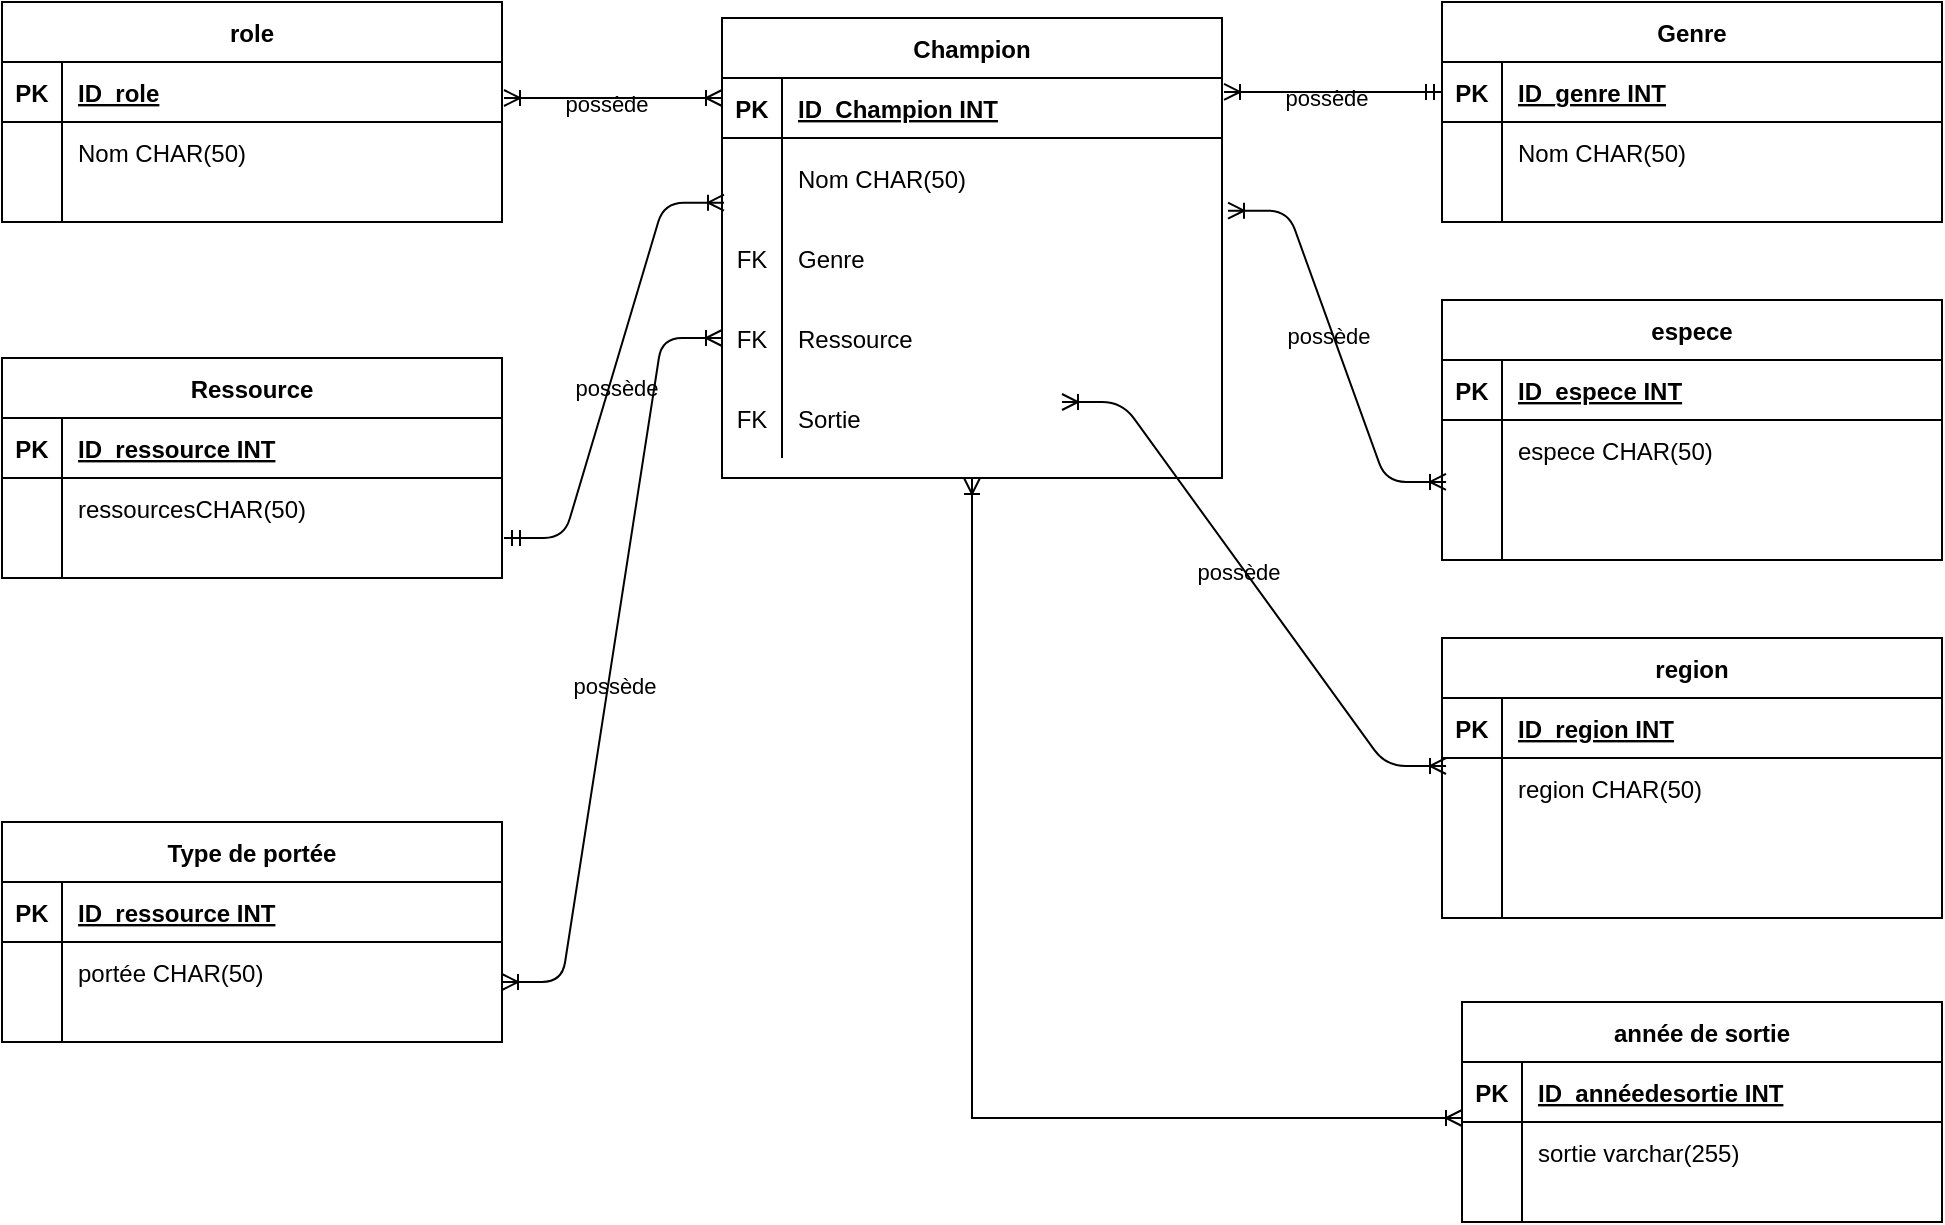 <mxfile version="24.7.17">
  <diagram id="R2lEEEUBdFMjLlhIrx00" name="Page-1">
    <mxGraphModel dx="2282" dy="738" grid="1" gridSize="10" guides="1" tooltips="1" connect="1" arrows="1" fold="1" page="1" pageScale="1" pageWidth="850" pageHeight="1100" math="0" shadow="0" extFonts="Permanent Marker^https://fonts.googleapis.com/css?family=Permanent+Marker">
      <root>
        <mxCell id="0" />
        <mxCell id="1" parent="0" />
        <mxCell id="3SVJaIPHFAbfXtzMchSM-23" value="" style="edgeStyle=entityRelationEdgeStyle;endArrow=ERmandOne;startArrow=ERoneToMany;endFill=0;startFill=0;entryX=0;entryY=0.5;entryDx=0;entryDy=0;labelBackgroundColor=none;fontColor=default;exitX=1.004;exitY=0.233;exitDx=0;exitDy=0;exitPerimeter=0;" parent="1" source="3SVJaIPHFAbfXtzMchSM-39" target="3SVJaIPHFAbfXtzMchSM-26" edge="1">
          <mxGeometry width="100" height="100" relative="1" as="geometry">
            <mxPoint x="230" y="608" as="sourcePoint" />
            <mxPoint x="320" y="638" as="targetPoint" />
            <Array as="points">
              <mxPoint x="320" y="608" />
            </Array>
          </mxGeometry>
        </mxCell>
        <mxCell id="3SVJaIPHFAbfXtzMchSM-24" value="possède" style="edgeLabel;html=1;align=center;verticalAlign=middle;resizable=0;points=[];labelBackgroundColor=none;" parent="3SVJaIPHFAbfXtzMchSM-23" vertex="1" connectable="0">
          <mxGeometry x="-0.067" y="-3" relative="1" as="geometry">
            <mxPoint as="offset" />
          </mxGeometry>
        </mxCell>
        <mxCell id="3SVJaIPHFAbfXtzMchSM-25" value="Genre" style="shape=table;startSize=30;container=1;collapsible=1;childLayout=tableLayout;fixedRows=1;rowLines=0;fontStyle=1;align=center;resizeLast=1;labelBackgroundColor=none;" parent="1" vertex="1">
          <mxGeometry x="320" y="580" width="250" height="110" as="geometry" />
        </mxCell>
        <mxCell id="3SVJaIPHFAbfXtzMchSM-26" value="" style="shape=partialRectangle;collapsible=0;dropTarget=0;pointerEvents=0;fillColor=none;points=[[0,0.5],[1,0.5]];portConstraint=eastwest;top=0;left=0;right=0;bottom=1;labelBackgroundColor=none;" parent="3SVJaIPHFAbfXtzMchSM-25" vertex="1">
          <mxGeometry y="30" width="250" height="30" as="geometry" />
        </mxCell>
        <mxCell id="3SVJaIPHFAbfXtzMchSM-27" value="PK" style="shape=partialRectangle;overflow=hidden;connectable=0;fillColor=none;top=0;left=0;bottom=0;right=0;fontStyle=1;labelBackgroundColor=none;" parent="3SVJaIPHFAbfXtzMchSM-26" vertex="1">
          <mxGeometry width="30" height="30" as="geometry">
            <mxRectangle width="30" height="30" as="alternateBounds" />
          </mxGeometry>
        </mxCell>
        <mxCell id="3SVJaIPHFAbfXtzMchSM-28" value="ID_genre INT" style="shape=partialRectangle;overflow=hidden;connectable=0;fillColor=none;top=0;left=0;bottom=0;right=0;align=left;spacingLeft=6;fontStyle=5;labelBackgroundColor=none;" parent="3SVJaIPHFAbfXtzMchSM-26" vertex="1">
          <mxGeometry x="30" width="220" height="30" as="geometry">
            <mxRectangle width="220" height="30" as="alternateBounds" />
          </mxGeometry>
        </mxCell>
        <mxCell id="3SVJaIPHFAbfXtzMchSM-32" value="" style="shape=partialRectangle;collapsible=0;dropTarget=0;pointerEvents=0;fillColor=none;points=[[0,0.5],[1,0.5]];portConstraint=eastwest;top=0;left=0;right=0;bottom=0;labelBackgroundColor=none;" parent="3SVJaIPHFAbfXtzMchSM-25" vertex="1">
          <mxGeometry y="60" width="250" height="30" as="geometry" />
        </mxCell>
        <mxCell id="3SVJaIPHFAbfXtzMchSM-33" value="" style="shape=partialRectangle;overflow=hidden;connectable=0;fillColor=none;top=0;left=0;bottom=0;right=0;labelBackgroundColor=none;" parent="3SVJaIPHFAbfXtzMchSM-32" vertex="1">
          <mxGeometry width="30" height="30" as="geometry">
            <mxRectangle width="30" height="30" as="alternateBounds" />
          </mxGeometry>
        </mxCell>
        <mxCell id="3SVJaIPHFAbfXtzMchSM-34" value="Nom CHAR(50)" style="shape=partialRectangle;overflow=hidden;connectable=0;fillColor=none;top=0;left=0;bottom=0;right=0;align=left;spacingLeft=6;labelBackgroundColor=none;" parent="3SVJaIPHFAbfXtzMchSM-32" vertex="1">
          <mxGeometry x="30" width="220" height="30" as="geometry">
            <mxRectangle width="220" height="30" as="alternateBounds" />
          </mxGeometry>
        </mxCell>
        <mxCell id="3SVJaIPHFAbfXtzMchSM-35" value="" style="shape=partialRectangle;collapsible=0;dropTarget=0;pointerEvents=0;fillColor=none;points=[[0,0.5],[1,0.5]];portConstraint=eastwest;top=0;left=0;right=0;bottom=0;labelBackgroundColor=none;" parent="3SVJaIPHFAbfXtzMchSM-25" vertex="1">
          <mxGeometry y="90" width="250" height="20" as="geometry" />
        </mxCell>
        <mxCell id="3SVJaIPHFAbfXtzMchSM-36" value="" style="shape=partialRectangle;overflow=hidden;connectable=0;fillColor=none;top=0;left=0;bottom=0;right=0;labelBackgroundColor=none;" parent="3SVJaIPHFAbfXtzMchSM-35" vertex="1">
          <mxGeometry width="30" height="20" as="geometry">
            <mxRectangle width="30" height="20" as="alternateBounds" />
          </mxGeometry>
        </mxCell>
        <mxCell id="3SVJaIPHFAbfXtzMchSM-37" value="" style="shape=partialRectangle;overflow=hidden;connectable=0;fillColor=none;top=0;left=0;bottom=0;right=0;align=left;spacingLeft=6;labelBackgroundColor=none;" parent="3SVJaIPHFAbfXtzMchSM-35" vertex="1">
          <mxGeometry x="30" width="220" height="20" as="geometry">
            <mxRectangle width="220" height="20" as="alternateBounds" />
          </mxGeometry>
        </mxCell>
        <mxCell id="3SVJaIPHFAbfXtzMchSM-38" value="Champion" style="shape=table;startSize=30;container=1;collapsible=1;childLayout=tableLayout;fixedRows=1;rowLines=0;fontStyle=1;align=center;resizeLast=1;labelBackgroundColor=none;" parent="1" vertex="1">
          <mxGeometry x="-40" y="588" width="250" height="230" as="geometry" />
        </mxCell>
        <mxCell id="3SVJaIPHFAbfXtzMchSM-39" value="" style="shape=partialRectangle;collapsible=0;dropTarget=0;pointerEvents=0;fillColor=none;points=[[0,0.5],[1,0.5]];portConstraint=eastwest;top=0;left=0;right=0;bottom=1;labelBackgroundColor=none;" parent="3SVJaIPHFAbfXtzMchSM-38" vertex="1">
          <mxGeometry y="30" width="250" height="30" as="geometry" />
        </mxCell>
        <mxCell id="3SVJaIPHFAbfXtzMchSM-40" value="PK" style="shape=partialRectangle;overflow=hidden;connectable=0;fillColor=none;top=0;left=0;bottom=0;right=0;fontStyle=1;labelBackgroundColor=none;" parent="3SVJaIPHFAbfXtzMchSM-39" vertex="1">
          <mxGeometry width="30" height="30" as="geometry">
            <mxRectangle width="30" height="30" as="alternateBounds" />
          </mxGeometry>
        </mxCell>
        <mxCell id="3SVJaIPHFAbfXtzMchSM-41" value="ID_Champion INT" style="shape=partialRectangle;overflow=hidden;connectable=0;fillColor=none;top=0;left=0;bottom=0;right=0;align=left;spacingLeft=6;fontStyle=5;labelBackgroundColor=none;" parent="3SVJaIPHFAbfXtzMchSM-39" vertex="1">
          <mxGeometry x="30" width="220" height="30" as="geometry">
            <mxRectangle width="220" height="30" as="alternateBounds" />
          </mxGeometry>
        </mxCell>
        <mxCell id="3SVJaIPHFAbfXtzMchSM-45" value="" style="shape=partialRectangle;collapsible=0;dropTarget=0;pointerEvents=0;fillColor=none;points=[[0,0.5],[1,0.5]];portConstraint=eastwest;top=0;left=0;right=0;bottom=0;labelBackgroundColor=none;" parent="3SVJaIPHFAbfXtzMchSM-38" vertex="1">
          <mxGeometry y="60" width="250" height="40" as="geometry" />
        </mxCell>
        <mxCell id="3SVJaIPHFAbfXtzMchSM-46" value="&#xa;&#xa;&#xa;&#xa;" style="shape=partialRectangle;overflow=hidden;connectable=0;fillColor=none;top=0;left=0;bottom=0;right=0;labelBackgroundColor=none;" parent="3SVJaIPHFAbfXtzMchSM-45" vertex="1">
          <mxGeometry width="30" height="40" as="geometry">
            <mxRectangle width="30" height="40" as="alternateBounds" />
          </mxGeometry>
        </mxCell>
        <mxCell id="3SVJaIPHFAbfXtzMchSM-47" value="Nom CHAR(50)" style="shape=partialRectangle;overflow=hidden;connectable=0;fillColor=none;top=0;left=0;bottom=0;right=0;align=left;spacingLeft=6;labelBackgroundColor=none;" parent="3SVJaIPHFAbfXtzMchSM-45" vertex="1">
          <mxGeometry x="30" width="220" height="40" as="geometry">
            <mxRectangle width="220" height="40" as="alternateBounds" />
          </mxGeometry>
        </mxCell>
        <mxCell id="3SVJaIPHFAbfXtzMchSM-150" style="shape=partialRectangle;collapsible=0;dropTarget=0;pointerEvents=0;fillColor=none;points=[[0,0.5],[1,0.5]];portConstraint=eastwest;top=0;left=0;right=0;bottom=0;labelBackgroundColor=none;" parent="3SVJaIPHFAbfXtzMchSM-38" vertex="1">
          <mxGeometry y="100" width="250" height="40" as="geometry" />
        </mxCell>
        <mxCell id="3SVJaIPHFAbfXtzMchSM-151" value="FK" style="shape=partialRectangle;overflow=hidden;connectable=0;fillColor=none;top=0;left=0;bottom=0;right=0;labelBackgroundColor=none;" parent="3SVJaIPHFAbfXtzMchSM-150" vertex="1">
          <mxGeometry width="30" height="40" as="geometry">
            <mxRectangle width="30" height="40" as="alternateBounds" />
          </mxGeometry>
        </mxCell>
        <mxCell id="3SVJaIPHFAbfXtzMchSM-152" value="Genre" style="shape=partialRectangle;overflow=hidden;connectable=0;fillColor=none;top=0;left=0;bottom=0;right=0;align=left;spacingLeft=6;labelBackgroundColor=none;" parent="3SVJaIPHFAbfXtzMchSM-150" vertex="1">
          <mxGeometry x="30" width="220" height="40" as="geometry">
            <mxRectangle width="220" height="40" as="alternateBounds" />
          </mxGeometry>
        </mxCell>
        <mxCell id="3SVJaIPHFAbfXtzMchSM-153" style="shape=partialRectangle;collapsible=0;dropTarget=0;pointerEvents=0;fillColor=none;points=[[0,0.5],[1,0.5]];portConstraint=eastwest;top=0;left=0;right=0;bottom=0;labelBackgroundColor=none;" parent="3SVJaIPHFAbfXtzMchSM-38" vertex="1">
          <mxGeometry y="140" width="250" height="40" as="geometry" />
        </mxCell>
        <mxCell id="3SVJaIPHFAbfXtzMchSM-154" value="FK" style="shape=partialRectangle;overflow=hidden;connectable=0;fillColor=none;top=0;left=0;bottom=0;right=0;labelBackgroundColor=none;" parent="3SVJaIPHFAbfXtzMchSM-153" vertex="1">
          <mxGeometry width="30" height="40" as="geometry">
            <mxRectangle width="30" height="40" as="alternateBounds" />
          </mxGeometry>
        </mxCell>
        <mxCell id="3SVJaIPHFAbfXtzMchSM-155" value="Ressource" style="shape=partialRectangle;overflow=hidden;connectable=0;fillColor=none;top=0;left=0;bottom=0;right=0;align=left;spacingLeft=6;labelBackgroundColor=none;" parent="3SVJaIPHFAbfXtzMchSM-153" vertex="1">
          <mxGeometry x="30" width="220" height="40" as="geometry">
            <mxRectangle width="220" height="40" as="alternateBounds" />
          </mxGeometry>
        </mxCell>
        <mxCell id="3SVJaIPHFAbfXtzMchSM-173" style="shape=partialRectangle;collapsible=0;dropTarget=0;pointerEvents=0;fillColor=none;points=[[0,0.5],[1,0.5]];portConstraint=eastwest;top=0;left=0;right=0;bottom=0;labelBackgroundColor=none;" parent="3SVJaIPHFAbfXtzMchSM-38" vertex="1">
          <mxGeometry y="180" width="250" height="40" as="geometry" />
        </mxCell>
        <mxCell id="3SVJaIPHFAbfXtzMchSM-174" value="FK" style="shape=partialRectangle;overflow=hidden;connectable=0;fillColor=none;top=0;left=0;bottom=0;right=0;labelBackgroundColor=none;" parent="3SVJaIPHFAbfXtzMchSM-173" vertex="1">
          <mxGeometry width="30" height="40" as="geometry">
            <mxRectangle width="30" height="40" as="alternateBounds" />
          </mxGeometry>
        </mxCell>
        <mxCell id="3SVJaIPHFAbfXtzMchSM-175" value="Sortie" style="shape=partialRectangle;overflow=hidden;connectable=0;fillColor=none;top=0;left=0;bottom=0;right=0;align=left;spacingLeft=6;labelBackgroundColor=none;" parent="3SVJaIPHFAbfXtzMchSM-173" vertex="1">
          <mxGeometry x="30" width="220" height="40" as="geometry">
            <mxRectangle width="220" height="40" as="alternateBounds" />
          </mxGeometry>
        </mxCell>
        <mxCell id="3SVJaIPHFAbfXtzMchSM-69" value="espece" style="shape=table;startSize=30;container=1;collapsible=1;childLayout=tableLayout;fixedRows=1;rowLines=0;fontStyle=1;align=center;resizeLast=1;labelBackgroundColor=none;" parent="1" vertex="1">
          <mxGeometry x="320" y="729" width="250" height="130" as="geometry" />
        </mxCell>
        <mxCell id="3SVJaIPHFAbfXtzMchSM-70" value="" style="shape=partialRectangle;collapsible=0;dropTarget=0;pointerEvents=0;fillColor=none;points=[[0,0.5],[1,0.5]];portConstraint=eastwest;top=0;left=0;right=0;bottom=1;labelBackgroundColor=none;" parent="3SVJaIPHFAbfXtzMchSM-69" vertex="1">
          <mxGeometry y="30" width="250" height="30" as="geometry" />
        </mxCell>
        <mxCell id="3SVJaIPHFAbfXtzMchSM-71" value="PK" style="shape=partialRectangle;overflow=hidden;connectable=0;fillColor=none;top=0;left=0;bottom=0;right=0;fontStyle=1;labelBackgroundColor=none;" parent="3SVJaIPHFAbfXtzMchSM-70" vertex="1">
          <mxGeometry width="30" height="30" as="geometry">
            <mxRectangle width="30" height="30" as="alternateBounds" />
          </mxGeometry>
        </mxCell>
        <mxCell id="3SVJaIPHFAbfXtzMchSM-72" value="ID_espece INT" style="shape=partialRectangle;overflow=hidden;connectable=0;fillColor=none;top=0;left=0;bottom=0;right=0;align=left;spacingLeft=6;fontStyle=5;labelBackgroundColor=none;" parent="3SVJaIPHFAbfXtzMchSM-70" vertex="1">
          <mxGeometry x="30" width="220" height="30" as="geometry">
            <mxRectangle width="220" height="30" as="alternateBounds" />
          </mxGeometry>
        </mxCell>
        <mxCell id="3SVJaIPHFAbfXtzMchSM-76" value="" style="shape=partialRectangle;collapsible=0;dropTarget=0;pointerEvents=0;fillColor=none;points=[[0,0.5],[1,0.5]];portConstraint=eastwest;top=0;left=0;right=0;bottom=0;labelBackgroundColor=none;" parent="3SVJaIPHFAbfXtzMchSM-69" vertex="1">
          <mxGeometry y="60" width="250" height="30" as="geometry" />
        </mxCell>
        <mxCell id="3SVJaIPHFAbfXtzMchSM-77" value="" style="shape=partialRectangle;overflow=hidden;connectable=0;fillColor=none;top=0;left=0;bottom=0;right=0;labelBackgroundColor=none;" parent="3SVJaIPHFAbfXtzMchSM-76" vertex="1">
          <mxGeometry width="30" height="30" as="geometry">
            <mxRectangle width="30" height="30" as="alternateBounds" />
          </mxGeometry>
        </mxCell>
        <mxCell id="3SVJaIPHFAbfXtzMchSM-78" value="espece CHAR(50)" style="shape=partialRectangle;overflow=hidden;connectable=0;fillColor=none;top=0;left=0;bottom=0;right=0;align=left;spacingLeft=6;labelBackgroundColor=none;" parent="3SVJaIPHFAbfXtzMchSM-76" vertex="1">
          <mxGeometry x="30" width="220" height="30" as="geometry">
            <mxRectangle width="220" height="30" as="alternateBounds" />
          </mxGeometry>
        </mxCell>
        <mxCell id="3SVJaIPHFAbfXtzMchSM-79" value="" style="shape=partialRectangle;collapsible=0;dropTarget=0;pointerEvents=0;fillColor=none;points=[[0,0.5],[1,0.5]];portConstraint=eastwest;top=0;left=0;right=0;bottom=0;labelBackgroundColor=none;" parent="3SVJaIPHFAbfXtzMchSM-69" vertex="1">
          <mxGeometry y="90" width="250" height="20" as="geometry" />
        </mxCell>
        <mxCell id="3SVJaIPHFAbfXtzMchSM-80" value="" style="shape=partialRectangle;overflow=hidden;connectable=0;fillColor=none;top=0;left=0;bottom=0;right=0;labelBackgroundColor=none;" parent="3SVJaIPHFAbfXtzMchSM-79" vertex="1">
          <mxGeometry width="30" height="20" as="geometry">
            <mxRectangle width="30" height="20" as="alternateBounds" />
          </mxGeometry>
        </mxCell>
        <mxCell id="3SVJaIPHFAbfXtzMchSM-81" value="" style="shape=partialRectangle;overflow=hidden;connectable=0;fillColor=none;top=0;left=0;bottom=0;right=0;align=left;spacingLeft=6;labelBackgroundColor=none;" parent="3SVJaIPHFAbfXtzMchSM-79" vertex="1">
          <mxGeometry x="30" width="220" height="20" as="geometry">
            <mxRectangle width="220" height="20" as="alternateBounds" />
          </mxGeometry>
        </mxCell>
        <mxCell id="3SVJaIPHFAbfXtzMchSM-82" value="" style="shape=partialRectangle;collapsible=0;dropTarget=0;pointerEvents=0;fillColor=none;points=[[0,0.5],[1,0.5]];portConstraint=eastwest;top=0;left=0;right=0;bottom=0;labelBackgroundColor=none;" parent="3SVJaIPHFAbfXtzMchSM-69" vertex="1">
          <mxGeometry y="110" width="250" height="20" as="geometry" />
        </mxCell>
        <mxCell id="3SVJaIPHFAbfXtzMchSM-83" value="" style="shape=partialRectangle;overflow=hidden;connectable=0;fillColor=none;top=0;left=0;bottom=0;right=0;labelBackgroundColor=none;" parent="3SVJaIPHFAbfXtzMchSM-82" vertex="1">
          <mxGeometry width="30" height="20" as="geometry">
            <mxRectangle width="30" height="20" as="alternateBounds" />
          </mxGeometry>
        </mxCell>
        <mxCell id="3SVJaIPHFAbfXtzMchSM-84" value="" style="shape=partialRectangle;overflow=hidden;connectable=0;fillColor=none;top=0;left=0;bottom=0;right=0;align=left;spacingLeft=6;labelBackgroundColor=none;" parent="3SVJaIPHFAbfXtzMchSM-82" vertex="1">
          <mxGeometry x="30" width="220" height="20" as="geometry">
            <mxRectangle width="220" height="20" as="alternateBounds" />
          </mxGeometry>
        </mxCell>
        <mxCell id="3SVJaIPHFAbfXtzMchSM-85" value="" style="edgeStyle=entityRelationEdgeStyle;endArrow=ERoneToMany;startArrow=ERoneToMany;endFill=0;startFill=0;entryX=0.008;entryY=1.033;entryDx=0;entryDy=0;labelBackgroundColor=none;fontColor=default;exitX=1.012;exitY=-0.092;exitDx=0;exitDy=0;exitPerimeter=0;entryPerimeter=0;" parent="1" source="3SVJaIPHFAbfXtzMchSM-150" edge="1">
          <mxGeometry width="100" height="100" relative="1" as="geometry">
            <mxPoint x="209" y="819" as="sourcePoint" />
            <mxPoint x="322" y="819.99" as="targetPoint" />
            <Array as="points">
              <mxPoint x="320" y="823" />
            </Array>
          </mxGeometry>
        </mxCell>
        <mxCell id="3SVJaIPHFAbfXtzMchSM-86" value="possède" style="edgeLabel;html=1;align=center;verticalAlign=middle;resizable=0;points=[];labelBackgroundColor=none;" parent="3SVJaIPHFAbfXtzMchSM-85" vertex="1" connectable="0">
          <mxGeometry x="-0.067" y="-3" relative="1" as="geometry">
            <mxPoint as="offset" />
          </mxGeometry>
        </mxCell>
        <mxCell id="3SVJaIPHFAbfXtzMchSM-87" value="region" style="shape=table;startSize=30;container=1;collapsible=1;childLayout=tableLayout;fixedRows=1;rowLines=0;fontStyle=1;align=center;resizeLast=1;labelBackgroundColor=none;" parent="1" vertex="1">
          <mxGeometry x="320" y="898" width="250" height="140" as="geometry" />
        </mxCell>
        <mxCell id="3SVJaIPHFAbfXtzMchSM-88" value="" style="shape=partialRectangle;collapsible=0;dropTarget=0;pointerEvents=0;fillColor=none;points=[[0,0.5],[1,0.5]];portConstraint=eastwest;top=0;left=0;right=0;bottom=1;labelBackgroundColor=none;" parent="3SVJaIPHFAbfXtzMchSM-87" vertex="1">
          <mxGeometry y="30" width="250" height="30" as="geometry" />
        </mxCell>
        <mxCell id="3SVJaIPHFAbfXtzMchSM-89" value="PK" style="shape=partialRectangle;overflow=hidden;connectable=0;fillColor=none;top=0;left=0;bottom=0;right=0;fontStyle=1;labelBackgroundColor=none;" parent="3SVJaIPHFAbfXtzMchSM-88" vertex="1">
          <mxGeometry width="30" height="30" as="geometry">
            <mxRectangle width="30" height="30" as="alternateBounds" />
          </mxGeometry>
        </mxCell>
        <mxCell id="3SVJaIPHFAbfXtzMchSM-90" value="ID_region INT" style="shape=partialRectangle;overflow=hidden;connectable=0;fillColor=none;top=0;left=0;bottom=0;right=0;align=left;spacingLeft=6;fontStyle=5;labelBackgroundColor=none;" parent="3SVJaIPHFAbfXtzMchSM-88" vertex="1">
          <mxGeometry x="30" width="220" height="30" as="geometry">
            <mxRectangle width="220" height="30" as="alternateBounds" />
          </mxGeometry>
        </mxCell>
        <mxCell id="3SVJaIPHFAbfXtzMchSM-94" value="" style="shape=partialRectangle;collapsible=0;dropTarget=0;pointerEvents=0;fillColor=none;points=[[0,0.5],[1,0.5]];portConstraint=eastwest;top=0;left=0;right=0;bottom=0;labelBackgroundColor=none;" parent="3SVJaIPHFAbfXtzMchSM-87" vertex="1">
          <mxGeometry y="60" width="250" height="30" as="geometry" />
        </mxCell>
        <mxCell id="3SVJaIPHFAbfXtzMchSM-95" value="" style="shape=partialRectangle;overflow=hidden;connectable=0;fillColor=none;top=0;left=0;bottom=0;right=0;labelBackgroundColor=none;" parent="3SVJaIPHFAbfXtzMchSM-94" vertex="1">
          <mxGeometry width="30" height="30" as="geometry">
            <mxRectangle width="30" height="30" as="alternateBounds" />
          </mxGeometry>
        </mxCell>
        <mxCell id="3SVJaIPHFAbfXtzMchSM-96" value="region CHAR(50)" style="shape=partialRectangle;overflow=hidden;connectable=0;fillColor=none;top=0;left=0;bottom=0;right=0;align=left;spacingLeft=6;labelBackgroundColor=none;" parent="3SVJaIPHFAbfXtzMchSM-94" vertex="1">
          <mxGeometry x="30" width="220" height="30" as="geometry">
            <mxRectangle width="220" height="30" as="alternateBounds" />
          </mxGeometry>
        </mxCell>
        <mxCell id="3SVJaIPHFAbfXtzMchSM-97" value="" style="shape=partialRectangle;collapsible=0;dropTarget=0;pointerEvents=0;fillColor=none;points=[[0,0.5],[1,0.5]];portConstraint=eastwest;top=0;left=0;right=0;bottom=0;labelBackgroundColor=none;" parent="3SVJaIPHFAbfXtzMchSM-87" vertex="1">
          <mxGeometry y="90" width="250" height="30" as="geometry" />
        </mxCell>
        <mxCell id="3SVJaIPHFAbfXtzMchSM-98" value="" style="shape=partialRectangle;overflow=hidden;connectable=0;fillColor=none;top=0;left=0;bottom=0;right=0;labelBackgroundColor=none;" parent="3SVJaIPHFAbfXtzMchSM-97" vertex="1">
          <mxGeometry width="30" height="30" as="geometry">
            <mxRectangle width="30" height="30" as="alternateBounds" />
          </mxGeometry>
        </mxCell>
        <mxCell id="3SVJaIPHFAbfXtzMchSM-99" value="" style="shape=partialRectangle;overflow=hidden;connectable=0;fillColor=none;top=0;left=0;bottom=0;right=0;align=left;spacingLeft=6;labelBackgroundColor=none;" parent="3SVJaIPHFAbfXtzMchSM-97" vertex="1">
          <mxGeometry x="30" width="220" height="30" as="geometry">
            <mxRectangle width="220" height="30" as="alternateBounds" />
          </mxGeometry>
        </mxCell>
        <mxCell id="3SVJaIPHFAbfXtzMchSM-100" value="" style="shape=partialRectangle;collapsible=0;dropTarget=0;pointerEvents=0;fillColor=none;points=[[0,0.5],[1,0.5]];portConstraint=eastwest;top=0;left=0;right=0;bottom=0;labelBackgroundColor=none;" parent="3SVJaIPHFAbfXtzMchSM-87" vertex="1">
          <mxGeometry y="120" width="250" height="20" as="geometry" />
        </mxCell>
        <mxCell id="3SVJaIPHFAbfXtzMchSM-101" value="" style="shape=partialRectangle;overflow=hidden;connectable=0;fillColor=none;top=0;left=0;bottom=0;right=0;labelBackgroundColor=none;" parent="3SVJaIPHFAbfXtzMchSM-100" vertex="1">
          <mxGeometry width="30" height="20" as="geometry">
            <mxRectangle width="30" height="20" as="alternateBounds" />
          </mxGeometry>
        </mxCell>
        <mxCell id="3SVJaIPHFAbfXtzMchSM-102" value="" style="shape=partialRectangle;overflow=hidden;connectable=0;fillColor=none;top=0;left=0;bottom=0;right=0;align=left;spacingLeft=6;labelBackgroundColor=none;" parent="3SVJaIPHFAbfXtzMchSM-100" vertex="1">
          <mxGeometry x="30" width="220" height="20" as="geometry">
            <mxRectangle width="220" height="20" as="alternateBounds" />
          </mxGeometry>
        </mxCell>
        <mxCell id="3SVJaIPHFAbfXtzMchSM-103" value="" style="edgeStyle=entityRelationEdgeStyle;endArrow=ERoneToMany;startArrow=ERoneToMany;endFill=0;startFill=0;entryX=0.012;entryY=0.1;entryDx=0;entryDy=0;labelBackgroundColor=none;fontColor=default;entryPerimeter=0;" parent="1" edge="1">
          <mxGeometry width="100" height="100" relative="1" as="geometry">
            <mxPoint x="130" y="780" as="sourcePoint" />
            <mxPoint x="322" y="962" as="targetPoint" />
            <Array as="points">
              <mxPoint x="140" y="820" />
              <mxPoint x="309" y="956" />
              <mxPoint x="170" y="870" />
              <mxPoint x="140" y="880" />
            </Array>
          </mxGeometry>
        </mxCell>
        <mxCell id="3SVJaIPHFAbfXtzMchSM-104" value="possède" style="edgeLabel;html=1;align=center;verticalAlign=middle;resizable=0;points=[];labelBackgroundColor=none;" parent="3SVJaIPHFAbfXtzMchSM-103" vertex="1" connectable="0">
          <mxGeometry x="-0.067" y="-3" relative="1" as="geometry">
            <mxPoint as="offset" />
          </mxGeometry>
        </mxCell>
        <mxCell id="3SVJaIPHFAbfXtzMchSM-105" value="" style="edgeStyle=orthogonalEdgeStyle;rounded=0;orthogonalLoop=1;jettySize=auto;html=1;endArrow=ERoneToMany;endFill=0;startArrow=ERoneToMany;startFill=0;entryX=0.5;entryY=1;entryDx=0;entryDy=0;" parent="1" source="3SVJaIPHFAbfXtzMchSM-107" target="3SVJaIPHFAbfXtzMchSM-38" edge="1">
          <mxGeometry relative="1" as="geometry">
            <Array as="points">
              <mxPoint x="85" y="1138" />
            </Array>
          </mxGeometry>
        </mxCell>
        <mxCell id="3SVJaIPHFAbfXtzMchSM-107" value="année de sortie" style="shape=table;startSize=30;container=1;collapsible=1;childLayout=tableLayout;fixedRows=1;rowLines=0;fontStyle=1;align=center;resizeLast=1;labelBackgroundColor=none;" parent="1" vertex="1">
          <mxGeometry x="330" y="1080" width="240" height="110" as="geometry" />
        </mxCell>
        <mxCell id="3SVJaIPHFAbfXtzMchSM-108" value="" style="shape=partialRectangle;collapsible=0;dropTarget=0;pointerEvents=0;fillColor=none;points=[[0,0.5],[1,0.5]];portConstraint=eastwest;top=0;left=0;right=0;bottom=1;labelBackgroundColor=none;" parent="3SVJaIPHFAbfXtzMchSM-107" vertex="1">
          <mxGeometry y="30" width="240" height="30" as="geometry" />
        </mxCell>
        <mxCell id="3SVJaIPHFAbfXtzMchSM-109" value="PK" style="shape=partialRectangle;overflow=hidden;connectable=0;fillColor=none;top=0;left=0;bottom=0;right=0;fontStyle=1;labelBackgroundColor=none;" parent="3SVJaIPHFAbfXtzMchSM-108" vertex="1">
          <mxGeometry width="30" height="30" as="geometry">
            <mxRectangle width="30" height="30" as="alternateBounds" />
          </mxGeometry>
        </mxCell>
        <mxCell id="3SVJaIPHFAbfXtzMchSM-110" value="ID_annéedesortie INT" style="shape=partialRectangle;overflow=hidden;connectable=0;fillColor=none;top=0;left=0;bottom=0;right=0;align=left;spacingLeft=6;fontStyle=5;labelBackgroundColor=none;" parent="3SVJaIPHFAbfXtzMchSM-108" vertex="1">
          <mxGeometry x="30" width="210" height="30" as="geometry">
            <mxRectangle width="210" height="30" as="alternateBounds" />
          </mxGeometry>
        </mxCell>
        <mxCell id="3SVJaIPHFAbfXtzMchSM-114" value="" style="shape=partialRectangle;collapsible=0;dropTarget=0;pointerEvents=0;fillColor=none;points=[[0,0.5],[1,0.5]];portConstraint=eastwest;top=0;left=0;right=0;bottom=0;labelBackgroundColor=none;" parent="3SVJaIPHFAbfXtzMchSM-107" vertex="1">
          <mxGeometry y="60" width="240" height="30" as="geometry" />
        </mxCell>
        <mxCell id="3SVJaIPHFAbfXtzMchSM-115" value="" style="shape=partialRectangle;overflow=hidden;connectable=0;fillColor=none;top=0;left=0;bottom=0;right=0;labelBackgroundColor=none;" parent="3SVJaIPHFAbfXtzMchSM-114" vertex="1">
          <mxGeometry width="30" height="30" as="geometry">
            <mxRectangle width="30" height="30" as="alternateBounds" />
          </mxGeometry>
        </mxCell>
        <mxCell id="3SVJaIPHFAbfXtzMchSM-116" value="sortie varchar(255)" style="shape=partialRectangle;overflow=hidden;connectable=0;fillColor=none;top=0;left=0;bottom=0;right=0;align=left;spacingLeft=6;labelBackgroundColor=none;" parent="3SVJaIPHFAbfXtzMchSM-114" vertex="1">
          <mxGeometry x="30" width="210" height="30" as="geometry">
            <mxRectangle width="210" height="30" as="alternateBounds" />
          </mxGeometry>
        </mxCell>
        <mxCell id="3SVJaIPHFAbfXtzMchSM-117" value="" style="shape=partialRectangle;collapsible=0;dropTarget=0;pointerEvents=0;fillColor=none;points=[[0,0.5],[1,0.5]];portConstraint=eastwest;top=0;left=0;right=0;bottom=0;labelBackgroundColor=none;" parent="3SVJaIPHFAbfXtzMchSM-107" vertex="1">
          <mxGeometry y="90" width="240" height="20" as="geometry" />
        </mxCell>
        <mxCell id="3SVJaIPHFAbfXtzMchSM-118" value="" style="shape=partialRectangle;overflow=hidden;connectable=0;fillColor=none;top=0;left=0;bottom=0;right=0;labelBackgroundColor=none;" parent="3SVJaIPHFAbfXtzMchSM-117" vertex="1">
          <mxGeometry width="30" height="20" as="geometry">
            <mxRectangle width="30" height="20" as="alternateBounds" />
          </mxGeometry>
        </mxCell>
        <mxCell id="3SVJaIPHFAbfXtzMchSM-119" value="" style="shape=partialRectangle;overflow=hidden;connectable=0;fillColor=none;top=0;left=0;bottom=0;right=0;align=left;spacingLeft=6;labelBackgroundColor=none;" parent="3SVJaIPHFAbfXtzMchSM-117" vertex="1">
          <mxGeometry x="30" width="210" height="20" as="geometry">
            <mxRectangle width="210" height="20" as="alternateBounds" />
          </mxGeometry>
        </mxCell>
        <mxCell id="3SVJaIPHFAbfXtzMchSM-120" value="role" style="shape=table;startSize=30;container=1;collapsible=1;childLayout=tableLayout;fixedRows=1;rowLines=0;fontStyle=1;align=center;resizeLast=1;labelBackgroundColor=none;" parent="1" vertex="1">
          <mxGeometry x="-400" y="580" width="250" height="110" as="geometry" />
        </mxCell>
        <mxCell id="3SVJaIPHFAbfXtzMchSM-121" value="" style="shape=partialRectangle;collapsible=0;dropTarget=0;pointerEvents=0;fillColor=none;points=[[0,0.5],[1,0.5]];portConstraint=eastwest;top=0;left=0;right=0;bottom=1;labelBackgroundColor=none;" parent="3SVJaIPHFAbfXtzMchSM-120" vertex="1">
          <mxGeometry y="30" width="250" height="30" as="geometry" />
        </mxCell>
        <mxCell id="3SVJaIPHFAbfXtzMchSM-122" value="PK" style="shape=partialRectangle;overflow=hidden;connectable=0;fillColor=none;top=0;left=0;bottom=0;right=0;fontStyle=1;labelBackgroundColor=none;" parent="3SVJaIPHFAbfXtzMchSM-121" vertex="1">
          <mxGeometry width="30" height="30" as="geometry">
            <mxRectangle width="30" height="30" as="alternateBounds" />
          </mxGeometry>
        </mxCell>
        <mxCell id="3SVJaIPHFAbfXtzMchSM-123" value="ID_role" style="shape=partialRectangle;overflow=hidden;connectable=0;fillColor=none;top=0;left=0;bottom=0;right=0;align=left;spacingLeft=6;fontStyle=5;labelBackgroundColor=none;" parent="3SVJaIPHFAbfXtzMchSM-121" vertex="1">
          <mxGeometry x="30" width="220" height="30" as="geometry">
            <mxRectangle width="220" height="30" as="alternateBounds" />
          </mxGeometry>
        </mxCell>
        <mxCell id="3SVJaIPHFAbfXtzMchSM-127" value="" style="shape=partialRectangle;collapsible=0;dropTarget=0;pointerEvents=0;fillColor=none;points=[[0,0.5],[1,0.5]];portConstraint=eastwest;top=0;left=0;right=0;bottom=0;labelBackgroundColor=none;" parent="3SVJaIPHFAbfXtzMchSM-120" vertex="1">
          <mxGeometry y="60" width="250" height="30" as="geometry" />
        </mxCell>
        <mxCell id="3SVJaIPHFAbfXtzMchSM-128" value="" style="shape=partialRectangle;overflow=hidden;connectable=0;fillColor=none;top=0;left=0;bottom=0;right=0;labelBackgroundColor=none;" parent="3SVJaIPHFAbfXtzMchSM-127" vertex="1">
          <mxGeometry width="30" height="30" as="geometry">
            <mxRectangle width="30" height="30" as="alternateBounds" />
          </mxGeometry>
        </mxCell>
        <mxCell id="3SVJaIPHFAbfXtzMchSM-129" value="Nom CHAR(50)" style="shape=partialRectangle;overflow=hidden;connectable=0;fillColor=none;top=0;left=0;bottom=0;right=0;align=left;spacingLeft=6;labelBackgroundColor=none;" parent="3SVJaIPHFAbfXtzMchSM-127" vertex="1">
          <mxGeometry x="30" width="220" height="30" as="geometry">
            <mxRectangle width="220" height="30" as="alternateBounds" />
          </mxGeometry>
        </mxCell>
        <mxCell id="3SVJaIPHFAbfXtzMchSM-130" value="" style="shape=partialRectangle;collapsible=0;dropTarget=0;pointerEvents=0;fillColor=none;points=[[0,0.5],[1,0.5]];portConstraint=eastwest;top=0;left=0;right=0;bottom=0;labelBackgroundColor=none;" parent="3SVJaIPHFAbfXtzMchSM-120" vertex="1">
          <mxGeometry y="90" width="250" height="20" as="geometry" />
        </mxCell>
        <mxCell id="3SVJaIPHFAbfXtzMchSM-131" value="" style="shape=partialRectangle;overflow=hidden;connectable=0;fillColor=none;top=0;left=0;bottom=0;right=0;labelBackgroundColor=none;" parent="3SVJaIPHFAbfXtzMchSM-130" vertex="1">
          <mxGeometry width="30" height="20" as="geometry">
            <mxRectangle width="30" height="20" as="alternateBounds" />
          </mxGeometry>
        </mxCell>
        <mxCell id="3SVJaIPHFAbfXtzMchSM-132" value="" style="shape=partialRectangle;overflow=hidden;connectable=0;fillColor=none;top=0;left=0;bottom=0;right=0;align=left;spacingLeft=6;labelBackgroundColor=none;" parent="3SVJaIPHFAbfXtzMchSM-130" vertex="1">
          <mxGeometry x="30" width="220" height="20" as="geometry">
            <mxRectangle width="220" height="20" as="alternateBounds" />
          </mxGeometry>
        </mxCell>
        <mxCell id="3SVJaIPHFAbfXtzMchSM-133" value="" style="edgeStyle=entityRelationEdgeStyle;endArrow=ERoneToMany;startArrow=ERoneToMany;endFill=0;startFill=0;entryX=0;entryY=0.5;entryDx=0;entryDy=0;labelBackgroundColor=none;fontColor=default;exitX=1.004;exitY=0.233;exitDx=0;exitDy=0;exitPerimeter=0;" parent="1" edge="1">
          <mxGeometry width="100" height="100" relative="1" as="geometry">
            <mxPoint x="-149" y="628" as="sourcePoint" />
            <mxPoint x="-40" y="628" as="targetPoint" />
            <Array as="points">
              <mxPoint x="-40" y="611" />
            </Array>
          </mxGeometry>
        </mxCell>
        <mxCell id="3SVJaIPHFAbfXtzMchSM-134" value="possède" style="edgeLabel;html=1;align=center;verticalAlign=middle;resizable=0;points=[];labelBackgroundColor=none;" parent="3SVJaIPHFAbfXtzMchSM-133" vertex="1" connectable="0">
          <mxGeometry x="-0.067" y="-3" relative="1" as="geometry">
            <mxPoint as="offset" />
          </mxGeometry>
        </mxCell>
        <mxCell id="3SVJaIPHFAbfXtzMchSM-135" value="Ressource" style="shape=table;startSize=30;container=1;collapsible=1;childLayout=tableLayout;fixedRows=1;rowLines=0;fontStyle=1;align=center;resizeLast=1;labelBackgroundColor=none;" parent="1" vertex="1">
          <mxGeometry x="-400" y="758" width="250" height="110" as="geometry" />
        </mxCell>
        <mxCell id="3SVJaIPHFAbfXtzMchSM-136" value="" style="shape=partialRectangle;collapsible=0;dropTarget=0;pointerEvents=0;fillColor=none;points=[[0,0.5],[1,0.5]];portConstraint=eastwest;top=0;left=0;right=0;bottom=1;labelBackgroundColor=none;" parent="3SVJaIPHFAbfXtzMchSM-135" vertex="1">
          <mxGeometry y="30" width="250" height="30" as="geometry" />
        </mxCell>
        <mxCell id="3SVJaIPHFAbfXtzMchSM-137" value="PK" style="shape=partialRectangle;overflow=hidden;connectable=0;fillColor=none;top=0;left=0;bottom=0;right=0;fontStyle=1;labelBackgroundColor=none;" parent="3SVJaIPHFAbfXtzMchSM-136" vertex="1">
          <mxGeometry width="30" height="30" as="geometry">
            <mxRectangle width="30" height="30" as="alternateBounds" />
          </mxGeometry>
        </mxCell>
        <mxCell id="3SVJaIPHFAbfXtzMchSM-138" value="ID_ressource INT" style="shape=partialRectangle;overflow=hidden;connectable=0;fillColor=none;top=0;left=0;bottom=0;right=0;align=left;spacingLeft=6;fontStyle=5;labelBackgroundColor=none;" parent="3SVJaIPHFAbfXtzMchSM-136" vertex="1">
          <mxGeometry x="30" width="220" height="30" as="geometry">
            <mxRectangle width="220" height="30" as="alternateBounds" />
          </mxGeometry>
        </mxCell>
        <mxCell id="3SVJaIPHFAbfXtzMchSM-142" value="" style="shape=partialRectangle;collapsible=0;dropTarget=0;pointerEvents=0;fillColor=none;points=[[0,0.5],[1,0.5]];portConstraint=eastwest;top=0;left=0;right=0;bottom=0;labelBackgroundColor=none;" parent="3SVJaIPHFAbfXtzMchSM-135" vertex="1">
          <mxGeometry y="60" width="250" height="30" as="geometry" />
        </mxCell>
        <mxCell id="3SVJaIPHFAbfXtzMchSM-143" value="" style="shape=partialRectangle;overflow=hidden;connectable=0;fillColor=none;top=0;left=0;bottom=0;right=0;labelBackgroundColor=none;" parent="3SVJaIPHFAbfXtzMchSM-142" vertex="1">
          <mxGeometry width="30" height="30" as="geometry">
            <mxRectangle width="30" height="30" as="alternateBounds" />
          </mxGeometry>
        </mxCell>
        <mxCell id="3SVJaIPHFAbfXtzMchSM-144" value="ressourcesCHAR(50)" style="shape=partialRectangle;overflow=hidden;connectable=0;fillColor=none;top=0;left=0;bottom=0;right=0;align=left;spacingLeft=6;labelBackgroundColor=none;" parent="3SVJaIPHFAbfXtzMchSM-142" vertex="1">
          <mxGeometry x="30" width="220" height="30" as="geometry">
            <mxRectangle width="220" height="30" as="alternateBounds" />
          </mxGeometry>
        </mxCell>
        <mxCell id="3SVJaIPHFAbfXtzMchSM-145" value="" style="shape=partialRectangle;collapsible=0;dropTarget=0;pointerEvents=0;fillColor=none;points=[[0,0.5],[1,0.5]];portConstraint=eastwest;top=0;left=0;right=0;bottom=0;labelBackgroundColor=none;" parent="3SVJaIPHFAbfXtzMchSM-135" vertex="1">
          <mxGeometry y="90" width="250" height="20" as="geometry" />
        </mxCell>
        <mxCell id="3SVJaIPHFAbfXtzMchSM-146" value="" style="shape=partialRectangle;overflow=hidden;connectable=0;fillColor=none;top=0;left=0;bottom=0;right=0;labelBackgroundColor=none;" parent="3SVJaIPHFAbfXtzMchSM-145" vertex="1">
          <mxGeometry width="30" height="20" as="geometry">
            <mxRectangle width="30" height="20" as="alternateBounds" />
          </mxGeometry>
        </mxCell>
        <mxCell id="3SVJaIPHFAbfXtzMchSM-147" value="" style="shape=partialRectangle;overflow=hidden;connectable=0;fillColor=none;top=0;left=0;bottom=0;right=0;align=left;spacingLeft=6;labelBackgroundColor=none;" parent="3SVJaIPHFAbfXtzMchSM-145" vertex="1">
          <mxGeometry x="30" width="220" height="20" as="geometry">
            <mxRectangle width="220" height="20" as="alternateBounds" />
          </mxGeometry>
        </mxCell>
        <mxCell id="3SVJaIPHFAbfXtzMchSM-148" value="" style="edgeStyle=entityRelationEdgeStyle;endArrow=ERoneToMany;startArrow=ERmandOne;endFill=0;startFill=0;entryX=0.004;entryY=0.808;entryDx=0;entryDy=0;labelBackgroundColor=none;fontColor=default;entryPerimeter=0;" parent="1" source="3SVJaIPHFAbfXtzMchSM-139" target="3SVJaIPHFAbfXtzMchSM-45" edge="1">
          <mxGeometry width="100" height="100" relative="1" as="geometry">
            <mxPoint x="-149" y="848" as="sourcePoint" />
            <mxPoint x="-40" y="837.5" as="targetPoint" />
            <Array as="points">
              <mxPoint x="-40" y="820.5" />
              <mxPoint x="-70" y="720" />
            </Array>
          </mxGeometry>
        </mxCell>
        <mxCell id="3SVJaIPHFAbfXtzMchSM-149" value="possède" style="edgeLabel;html=1;align=center;verticalAlign=middle;resizable=0;points=[];labelBackgroundColor=none;" parent="3SVJaIPHFAbfXtzMchSM-148" vertex="1" connectable="0">
          <mxGeometry x="-0.067" y="-3" relative="1" as="geometry">
            <mxPoint as="offset" />
          </mxGeometry>
        </mxCell>
        <mxCell id="3SVJaIPHFAbfXtzMchSM-156" value="Type de portée" style="shape=table;startSize=30;container=1;collapsible=1;childLayout=tableLayout;fixedRows=1;rowLines=0;fontStyle=1;align=center;resizeLast=1;labelBackgroundColor=none;" parent="1" vertex="1">
          <mxGeometry x="-400" y="990" width="250" height="110" as="geometry" />
        </mxCell>
        <mxCell id="3SVJaIPHFAbfXtzMchSM-157" value="" style="shape=partialRectangle;collapsible=0;dropTarget=0;pointerEvents=0;fillColor=none;points=[[0,0.5],[1,0.5]];portConstraint=eastwest;top=0;left=0;right=0;bottom=1;labelBackgroundColor=none;" parent="3SVJaIPHFAbfXtzMchSM-156" vertex="1">
          <mxGeometry y="30" width="250" height="30" as="geometry" />
        </mxCell>
        <mxCell id="3SVJaIPHFAbfXtzMchSM-158" value="PK" style="shape=partialRectangle;overflow=hidden;connectable=0;fillColor=none;top=0;left=0;bottom=0;right=0;fontStyle=1;labelBackgroundColor=none;" parent="3SVJaIPHFAbfXtzMchSM-157" vertex="1">
          <mxGeometry width="30" height="30" as="geometry">
            <mxRectangle width="30" height="30" as="alternateBounds" />
          </mxGeometry>
        </mxCell>
        <mxCell id="3SVJaIPHFAbfXtzMchSM-159" value="ID_ressource INT" style="shape=partialRectangle;overflow=hidden;connectable=0;fillColor=none;top=0;left=0;bottom=0;right=0;align=left;spacingLeft=6;fontStyle=5;labelBackgroundColor=none;" parent="3SVJaIPHFAbfXtzMchSM-157" vertex="1">
          <mxGeometry x="30" width="220" height="30" as="geometry">
            <mxRectangle width="220" height="30" as="alternateBounds" />
          </mxGeometry>
        </mxCell>
        <mxCell id="3SVJaIPHFAbfXtzMchSM-163" value="" style="shape=partialRectangle;collapsible=0;dropTarget=0;pointerEvents=0;fillColor=none;points=[[0,0.5],[1,0.5]];portConstraint=eastwest;top=0;left=0;right=0;bottom=0;labelBackgroundColor=none;" parent="3SVJaIPHFAbfXtzMchSM-156" vertex="1">
          <mxGeometry y="60" width="250" height="30" as="geometry" />
        </mxCell>
        <mxCell id="3SVJaIPHFAbfXtzMchSM-164" value="" style="shape=partialRectangle;overflow=hidden;connectable=0;fillColor=none;top=0;left=0;bottom=0;right=0;labelBackgroundColor=none;" parent="3SVJaIPHFAbfXtzMchSM-163" vertex="1">
          <mxGeometry width="30" height="30" as="geometry">
            <mxRectangle width="30" height="30" as="alternateBounds" />
          </mxGeometry>
        </mxCell>
        <mxCell id="3SVJaIPHFAbfXtzMchSM-165" value="portée CHAR(50)" style="shape=partialRectangle;overflow=hidden;connectable=0;fillColor=none;top=0;left=0;bottom=0;right=0;align=left;spacingLeft=6;labelBackgroundColor=none;" parent="3SVJaIPHFAbfXtzMchSM-163" vertex="1">
          <mxGeometry x="30" width="220" height="30" as="geometry">
            <mxRectangle width="220" height="30" as="alternateBounds" />
          </mxGeometry>
        </mxCell>
        <mxCell id="3SVJaIPHFAbfXtzMchSM-166" value="" style="shape=partialRectangle;collapsible=0;dropTarget=0;pointerEvents=0;fillColor=none;points=[[0,0.5],[1,0.5]];portConstraint=eastwest;top=0;left=0;right=0;bottom=0;labelBackgroundColor=none;" parent="3SVJaIPHFAbfXtzMchSM-156" vertex="1">
          <mxGeometry y="90" width="250" height="20" as="geometry" />
        </mxCell>
        <mxCell id="3SVJaIPHFAbfXtzMchSM-167" value="" style="shape=partialRectangle;overflow=hidden;connectable=0;fillColor=none;top=0;left=0;bottom=0;right=0;labelBackgroundColor=none;" parent="3SVJaIPHFAbfXtzMchSM-166" vertex="1">
          <mxGeometry width="30" height="20" as="geometry">
            <mxRectangle width="30" height="20" as="alternateBounds" />
          </mxGeometry>
        </mxCell>
        <mxCell id="3SVJaIPHFAbfXtzMchSM-168" value="" style="shape=partialRectangle;overflow=hidden;connectable=0;fillColor=none;top=0;left=0;bottom=0;right=0;align=left;spacingLeft=6;labelBackgroundColor=none;" parent="3SVJaIPHFAbfXtzMchSM-166" vertex="1">
          <mxGeometry x="30" width="220" height="20" as="geometry">
            <mxRectangle width="220" height="20" as="alternateBounds" />
          </mxGeometry>
        </mxCell>
        <mxCell id="3SVJaIPHFAbfXtzMchSM-169" value="" style="edgeStyle=entityRelationEdgeStyle;endArrow=ERoneToMany;startArrow=ERoneToMany;endFill=0;startFill=0;entryX=0;entryY=0.5;entryDx=0;entryDy=0;labelBackgroundColor=none;fontColor=default;" parent="1" target="3SVJaIPHFAbfXtzMchSM-153" edge="1">
          <mxGeometry width="100" height="100" relative="1" as="geometry">
            <mxPoint x="-150" y="1070" as="sourcePoint" />
            <mxPoint x="-40" y="1069.5" as="targetPoint" />
            <Array as="points">
              <mxPoint x="-40" y="1052.5" />
            </Array>
          </mxGeometry>
        </mxCell>
        <mxCell id="3SVJaIPHFAbfXtzMchSM-170" value="possède" style="edgeLabel;html=1;align=center;verticalAlign=middle;resizable=0;points=[];labelBackgroundColor=none;" parent="3SVJaIPHFAbfXtzMchSM-169" vertex="1" connectable="0">
          <mxGeometry x="-0.067" y="-3" relative="1" as="geometry">
            <mxPoint as="offset" />
          </mxGeometry>
        </mxCell>
      </root>
    </mxGraphModel>
  </diagram>
</mxfile>
